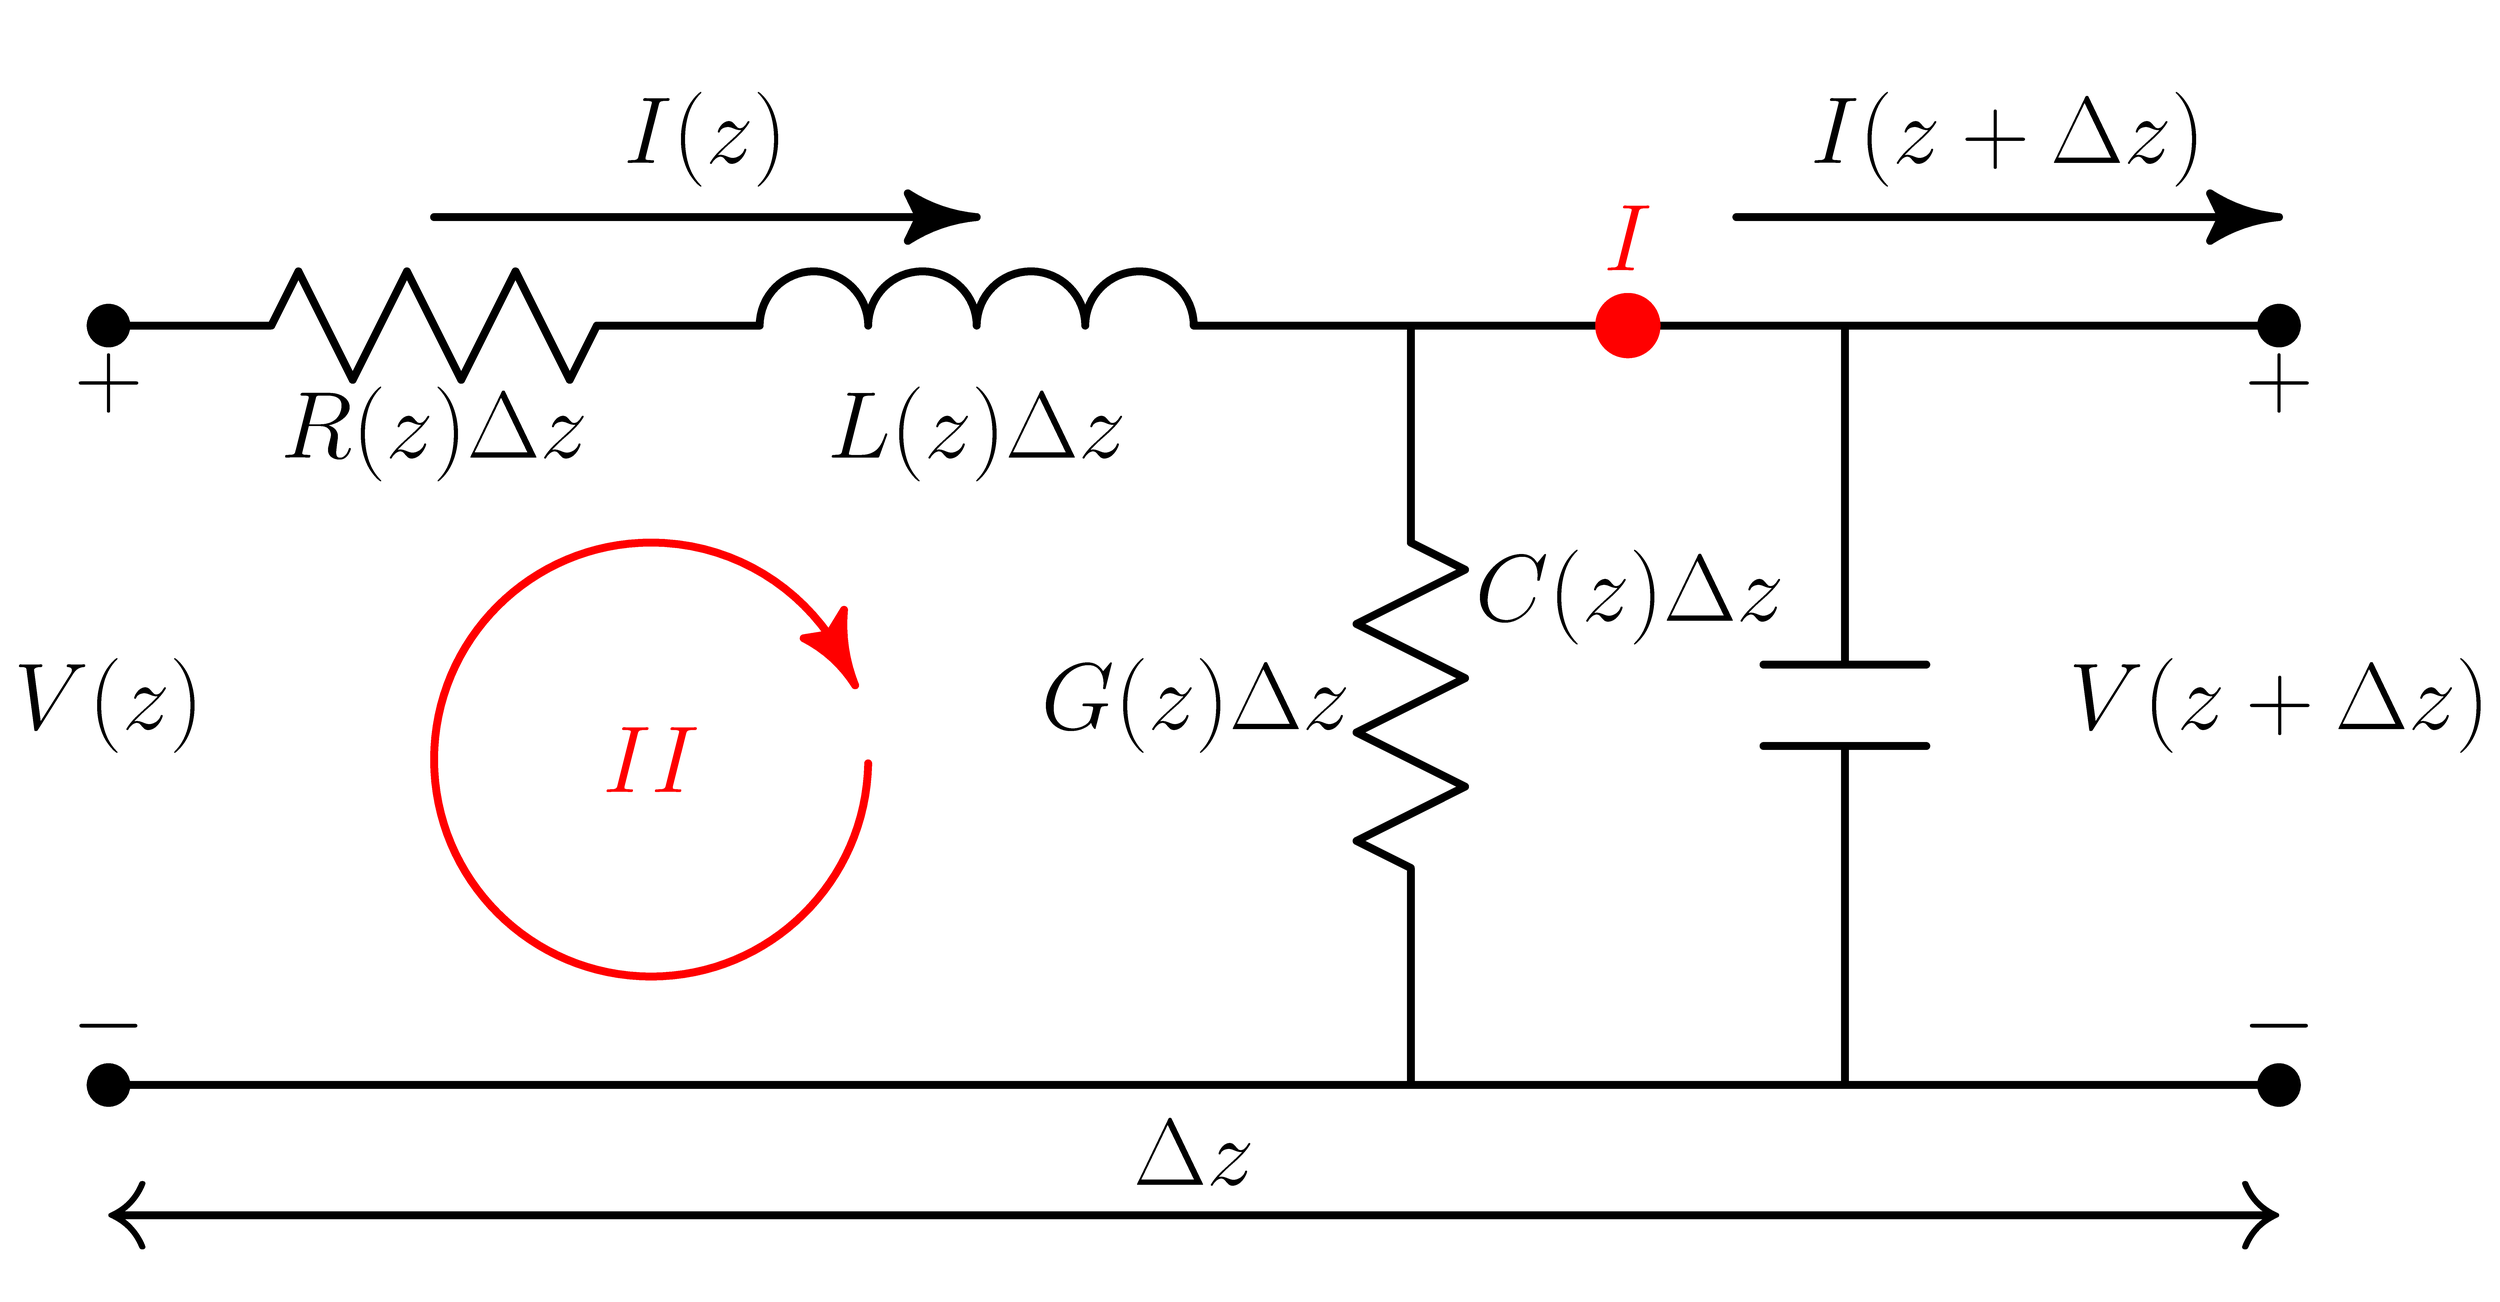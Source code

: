 //texpreamble("\usepackage{mathtext}\usepackage[russian]{babel}");
//defaultpen(font("T2A","cmr","m","n"));
defaultpen(fontsize(25pt));

settings.render = 16;
unitsize(1cm);

pair cen(path p){
    return 0.5*(min(p) + max(p));
};

//graphical parameters
pen p = black+linewidth(2);

path main = box((-1,-1),(21,11));
path resistor = (0,0) -- (0.5,1) -- (1.5,-1) -- (2.5,1) -- (3.5,-1) -- (4.5,1) -- (5.5,-1) -- (6,0);
path resistor_box = box(min(resistor), max(resistor));
path inductor = arc((1,0), 1, 180, 0, false) -- arc((3,0), 1, 180, 0, false) -- arc((5,0), 1, 180, 0, false) -- arc((7,0), 1, 180, 0, false);
path inductor_box = box(min(inductor)-(0,1), max(inductor));
path[] capacitor = (0,-1.5) -- (0,1.5) ^^ (1.5,-1.5) -- (1.5,1.5);
path capacitor_box = box(min(capacitor),max(capacitor));

void draw_resistor(pair pos, real scale, bool rot, string text){
    path box1 = scale(scale)*resistor_box;
    pair center = cen(box1);
    transform transf = shift(pos-center)*scale(scale);
    align al;
    if(rot) {
        transf = transf*rotate(-90,cen(resistor_box));
        al = 2*W;
    }
    else {
        al = 2*S;
    };
    fill(transf*resistor_box, white);
    draw(transf*resistor, p);
    label(text, transf*resistor, p, align = al);
};

void draw_inductor(pair pos, real scale, bool rot, string text){
    path box1 = scale(scale)*inductor_box;
    pair center = cen(box1);
    transform transf = shift(pos-center)*scale(scale);
    align al;
    if(rot) {
        transf = transf*rotate(-90,cen(inductor_box));
        al = 2*W;
    }
    else {
        al = 2*S;
    };
    fill(transf*inductor_box, white);
    draw(transf*inductor, p);
    label(text, transf*inductor, p, align = al);
};

void draw_capacitor(pair pos, real scale, bool rot, string text){
    path box1 = scale(scale)*capacitor_box;
    pair center = cen(box1);
    transform transf = shift(pos-center)*scale(scale);
    align al;
    if(rot) {
        transf = transf*rotate(-90,cen(capacitor_box));
        al = 2*W+2*N;
    }
    else {
        al = 2*N;
    };
    fill(transf*capacitor_box, white);
    draw(transf*capacitor, p);
    label(text, cen(transf*capacitor_box), p, align = al);
};

fill(main, white);

path[] circuit = (0,8) -- (20,8) ^^ (0,1) -- (20,1) ^^ (12,8) -- (12,1) ^^ (16,8) -- (16,1);

draw(circuit,p);
draw_resistor((3,8), 0.5, false, "$R(z) \Delta z$");
draw_inductor((8,8), 0.5, false, "$L(z) \Delta z$");
draw_resistor((12,4.5), 0.5, true, "$G(z) \Delta z$");
draw_capacitor((16,4.5), 0.5, true, "$C(z) \Delta z$");
draw("$\Delta z$", (0,-0.2) -- (20,-0.2), p, arrow=Arrows(arrowhead=TeXHead), align=N);

fill(circle((0,1),0.2), p);
fill(circle((0,8),0.2), p);
fill(circle((20,1),0.2), p);
fill(circle((20,8),0.2), p);
label("$+$", (0,8), align=S);
label("$+$", (20,8), align=S);
label("$-$", (0,1), align=N);
label("$-$", (20,1), align=N);
label("$V(z)$", (0,4.5));
label("$V(z+\Delta z)$", (20,4.5));
draw("$I(z)$", (3,9) -- (8,9), p, arrow=Arrow(arrowhead=HookHead, size=15), align=N);
draw("$I(z+\Delta z)$", (15,9) -- (20,9), p, arrow=Arrow(arrowhead=HookHead, size=15), align=N);

draw(arc((5,4), 2, 359, 20, false), red+linewidth(2), 
    arrow=Arrow(arrowhead=HookHead, size=15));
fill(circle((14,8),0.3), red);
label("$I$", (14,8), red, align=2N);
label("$II$", (5,4), red);